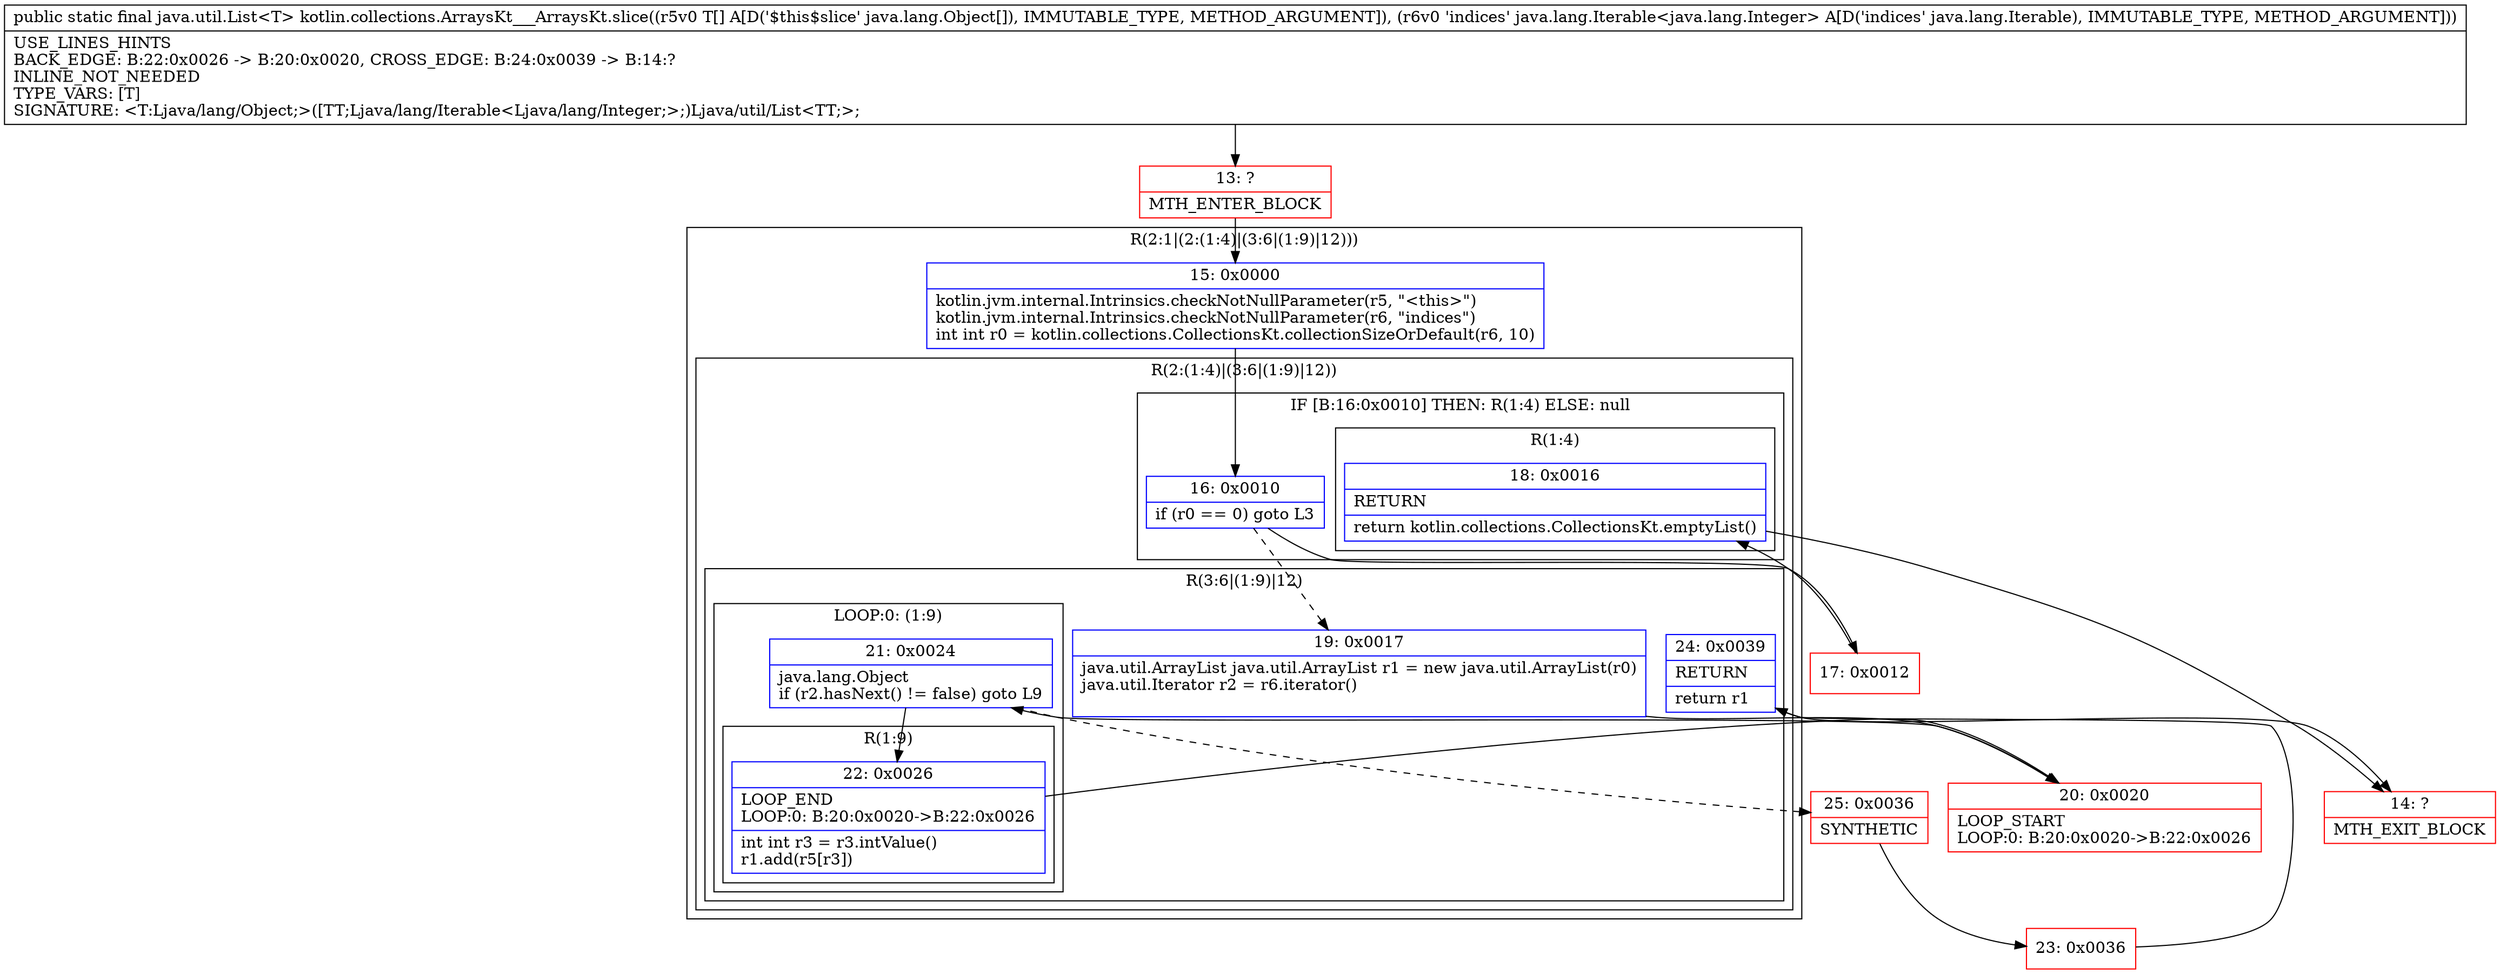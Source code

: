 digraph "CFG forkotlin.collections.ArraysKt___ArraysKt.slice([Ljava\/lang\/Object;Ljava\/lang\/Iterable;)Ljava\/util\/List;" {
subgraph cluster_Region_1657203626 {
label = "R(2:1|(2:(1:4)|(3:6|(1:9)|12)))";
node [shape=record,color=blue];
Node_15 [shape=record,label="{15\:\ 0x0000|kotlin.jvm.internal.Intrinsics.checkNotNullParameter(r5, \"\<this\>\")\lkotlin.jvm.internal.Intrinsics.checkNotNullParameter(r6, \"indices\")\lint int r0 = kotlin.collections.CollectionsKt.collectionSizeOrDefault(r6, 10)\l}"];
subgraph cluster_Region_1422729690 {
label = "R(2:(1:4)|(3:6|(1:9)|12))";
node [shape=record,color=blue];
subgraph cluster_IfRegion_1721603020 {
label = "IF [B:16:0x0010] THEN: R(1:4) ELSE: null";
node [shape=record,color=blue];
Node_16 [shape=record,label="{16\:\ 0x0010|if (r0 == 0) goto L3\l}"];
subgraph cluster_Region_271402066 {
label = "R(1:4)";
node [shape=record,color=blue];
Node_18 [shape=record,label="{18\:\ 0x0016|RETURN\l|return kotlin.collections.CollectionsKt.emptyList()\l}"];
}
}
subgraph cluster_Region_235587445 {
label = "R(3:6|(1:9)|12)";
node [shape=record,color=blue];
Node_19 [shape=record,label="{19\:\ 0x0017|java.util.ArrayList java.util.ArrayList r1 = new java.util.ArrayList(r0)\ljava.util.Iterator r2 = r6.iterator()\l\l}"];
subgraph cluster_LoopRegion_801039154 {
label = "LOOP:0: (1:9)";
node [shape=record,color=blue];
Node_21 [shape=record,label="{21\:\ 0x0024|java.lang.Object \lif (r2.hasNext() != false) goto L9\l}"];
subgraph cluster_Region_108635219 {
label = "R(1:9)";
node [shape=record,color=blue];
Node_22 [shape=record,label="{22\:\ 0x0026|LOOP_END\lLOOP:0: B:20:0x0020\-\>B:22:0x0026\l|int int r3 = r3.intValue()\lr1.add(r5[r3])\l}"];
}
}
Node_24 [shape=record,label="{24\:\ 0x0039|RETURN\l|return r1\l}"];
}
}
}
Node_13 [shape=record,color=red,label="{13\:\ ?|MTH_ENTER_BLOCK\l}"];
Node_17 [shape=record,color=red,label="{17\:\ 0x0012}"];
Node_14 [shape=record,color=red,label="{14\:\ ?|MTH_EXIT_BLOCK\l}"];
Node_20 [shape=record,color=red,label="{20\:\ 0x0020|LOOP_START\lLOOP:0: B:20:0x0020\-\>B:22:0x0026\l}"];
Node_25 [shape=record,color=red,label="{25\:\ 0x0036|SYNTHETIC\l}"];
Node_23 [shape=record,color=red,label="{23\:\ 0x0036}"];
MethodNode[shape=record,label="{public static final java.util.List\<T\> kotlin.collections.ArraysKt___ArraysKt.slice((r5v0 T[] A[D('$this$slice' java.lang.Object[]), IMMUTABLE_TYPE, METHOD_ARGUMENT]), (r6v0 'indices' java.lang.Iterable\<java.lang.Integer\> A[D('indices' java.lang.Iterable), IMMUTABLE_TYPE, METHOD_ARGUMENT]))  | USE_LINES_HINTS\lBACK_EDGE: B:22:0x0026 \-\> B:20:0x0020, CROSS_EDGE: B:24:0x0039 \-\> B:14:?\lINLINE_NOT_NEEDED\lTYPE_VARS: [T]\lSIGNATURE: \<T:Ljava\/lang\/Object;\>([TT;Ljava\/lang\/Iterable\<Ljava\/lang\/Integer;\>;)Ljava\/util\/List\<TT;\>;\l}"];
MethodNode -> Node_13;Node_15 -> Node_16;
Node_16 -> Node_17;
Node_16 -> Node_19[style=dashed];
Node_18 -> Node_14;
Node_19 -> Node_20;
Node_21 -> Node_22;
Node_21 -> Node_25[style=dashed];
Node_22 -> Node_20;
Node_24 -> Node_14;
Node_13 -> Node_15;
Node_17 -> Node_18;
Node_20 -> Node_21;
Node_25 -> Node_23;
Node_23 -> Node_24;
}


